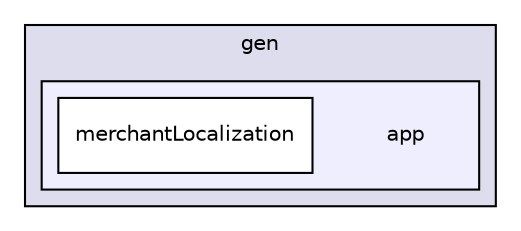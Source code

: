 digraph "Andriod/Merchant/gen/app" {
  compound=true
  node [ fontsize="10", fontname="Helvetica"];
  edge [ labelfontsize="10", labelfontname="Helvetica"];
  subgraph clusterdir_126b6ec8052f3490ff6929285e5d6551 {
    graph [ bgcolor="#ddddee", pencolor="black", label="gen" fontname="Helvetica", fontsize="10", URL="dir_126b6ec8052f3490ff6929285e5d6551.html"]
  subgraph clusterdir_b7a9b9a645f1bd79c52ebdb2fb082fe4 {
    graph [ bgcolor="#eeeeff", pencolor="black", label="" URL="dir_b7a9b9a645f1bd79c52ebdb2fb082fe4.html"];
    dir_b7a9b9a645f1bd79c52ebdb2fb082fe4 [shape=plaintext label="app"];
    dir_eaf3a2c2f61c6e2c863b319085bfddad [shape=box label="merchantLocalization" color="black" fillcolor="white" style="filled" URL="dir_eaf3a2c2f61c6e2c863b319085bfddad.html"];
  }
  }
}
